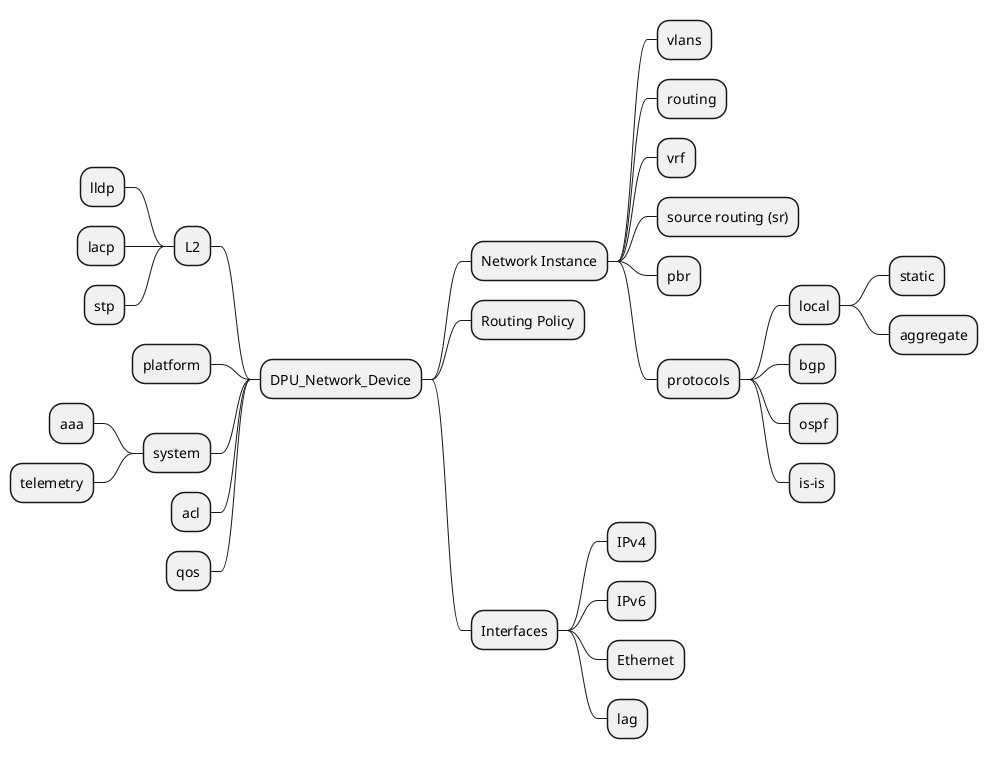 @startuml OpenConfig-Model.puml
@startmindmap
+ DPU_Network_Device
++ Network Instance
+++ vlans
+++ routing
+++ vrf
+++ source routing (sr)
+++ pbr
+++ protocols
++++ local
+++++ static
+++++ aggregate
++++ bgp
++++ ospf
++++ is-is
++ Routing Policy
++ Interfaces
+++ IPv4
+++ IPv6
+++ Ethernet
+++ lag
-- L2
--- lldp
--- lacp
--- stp
-- platform
-- system
--- aaa
--- telemetry
-- acl
-- qos
@endmindmap
@enduml